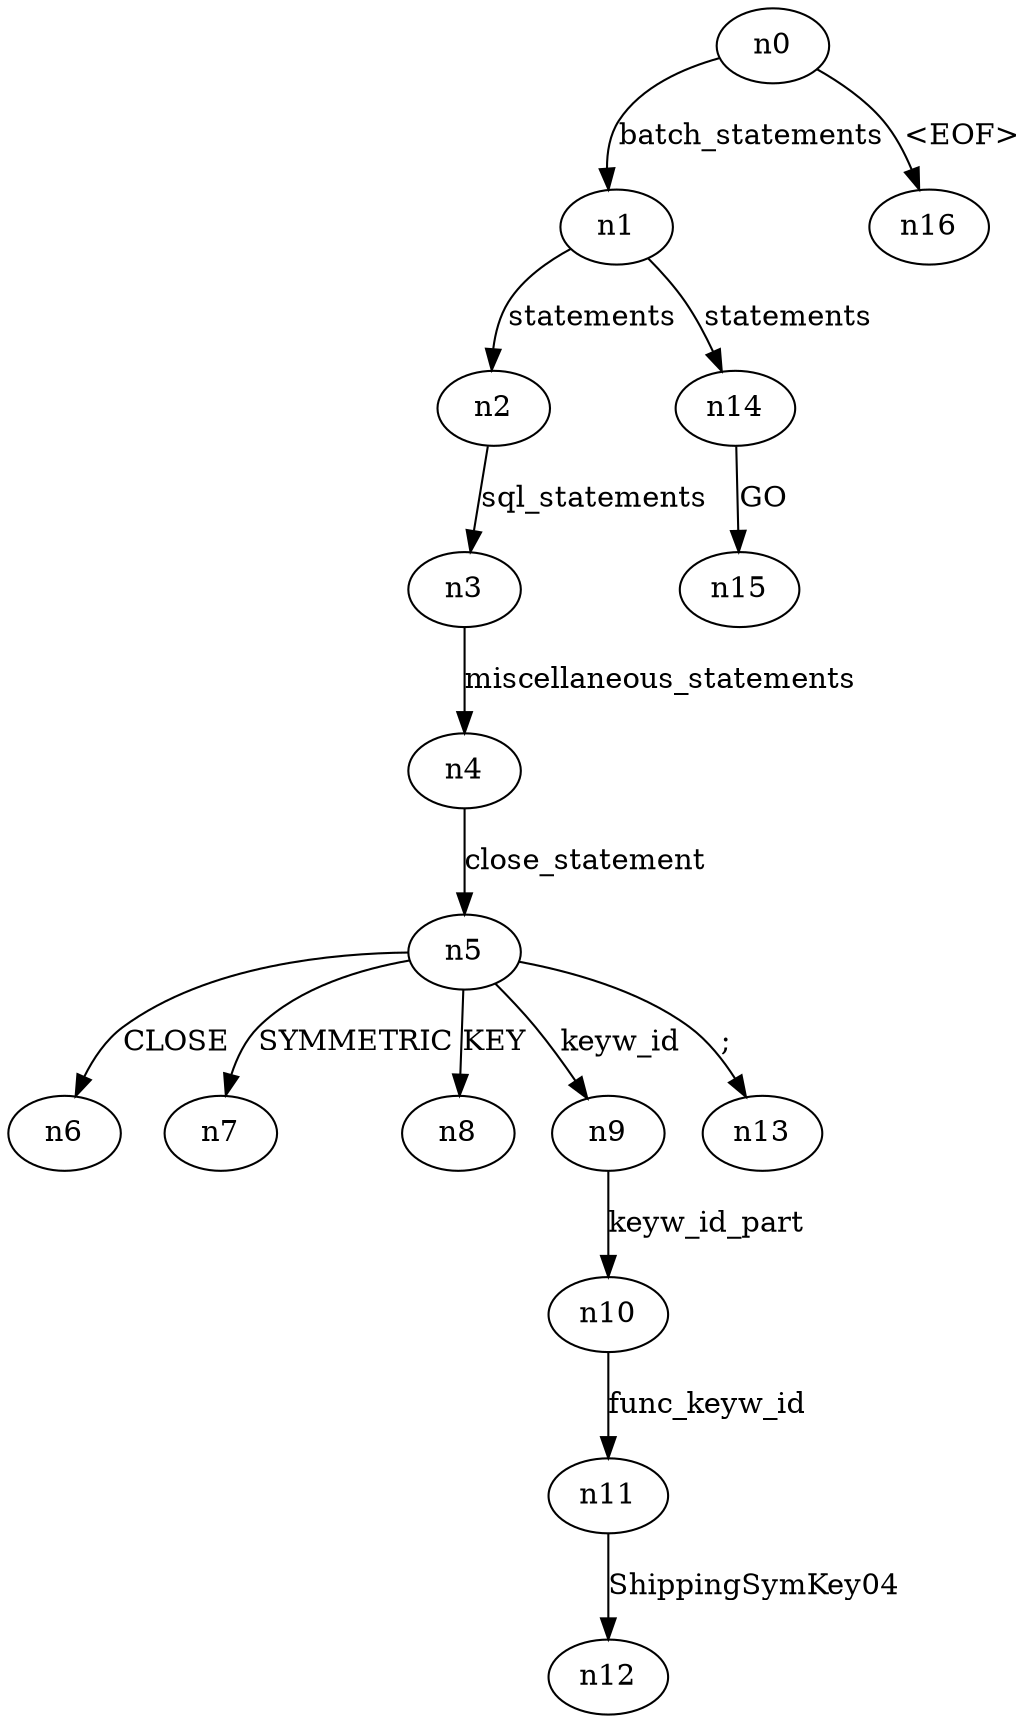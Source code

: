 digraph ParseTree {
  n0 -> n1 [label="batch_statements"];
  n1 -> n2 [label="statements"];
  n2 -> n3 [label="sql_statements"];
  n3 -> n4 [label="miscellaneous_statements"];
  n4 -> n5 [label="close_statement"];
  n5 -> n6 [label="CLOSE"];
  n5 -> n7 [label="SYMMETRIC"];
  n5 -> n8 [label="KEY"];
  n5 -> n9 [label="keyw_id"];
  n9 -> n10 [label="keyw_id_part"];
  n10 -> n11 [label="func_keyw_id"];
  n11 -> n12 [label="ShippingSymKey04"];
  n5 -> n13 [label=";"];
  n1 -> n14 [label="statements"];
  n14 -> n15 [label="GO"];
  n0 -> n16 [label="<EOF>"];
}